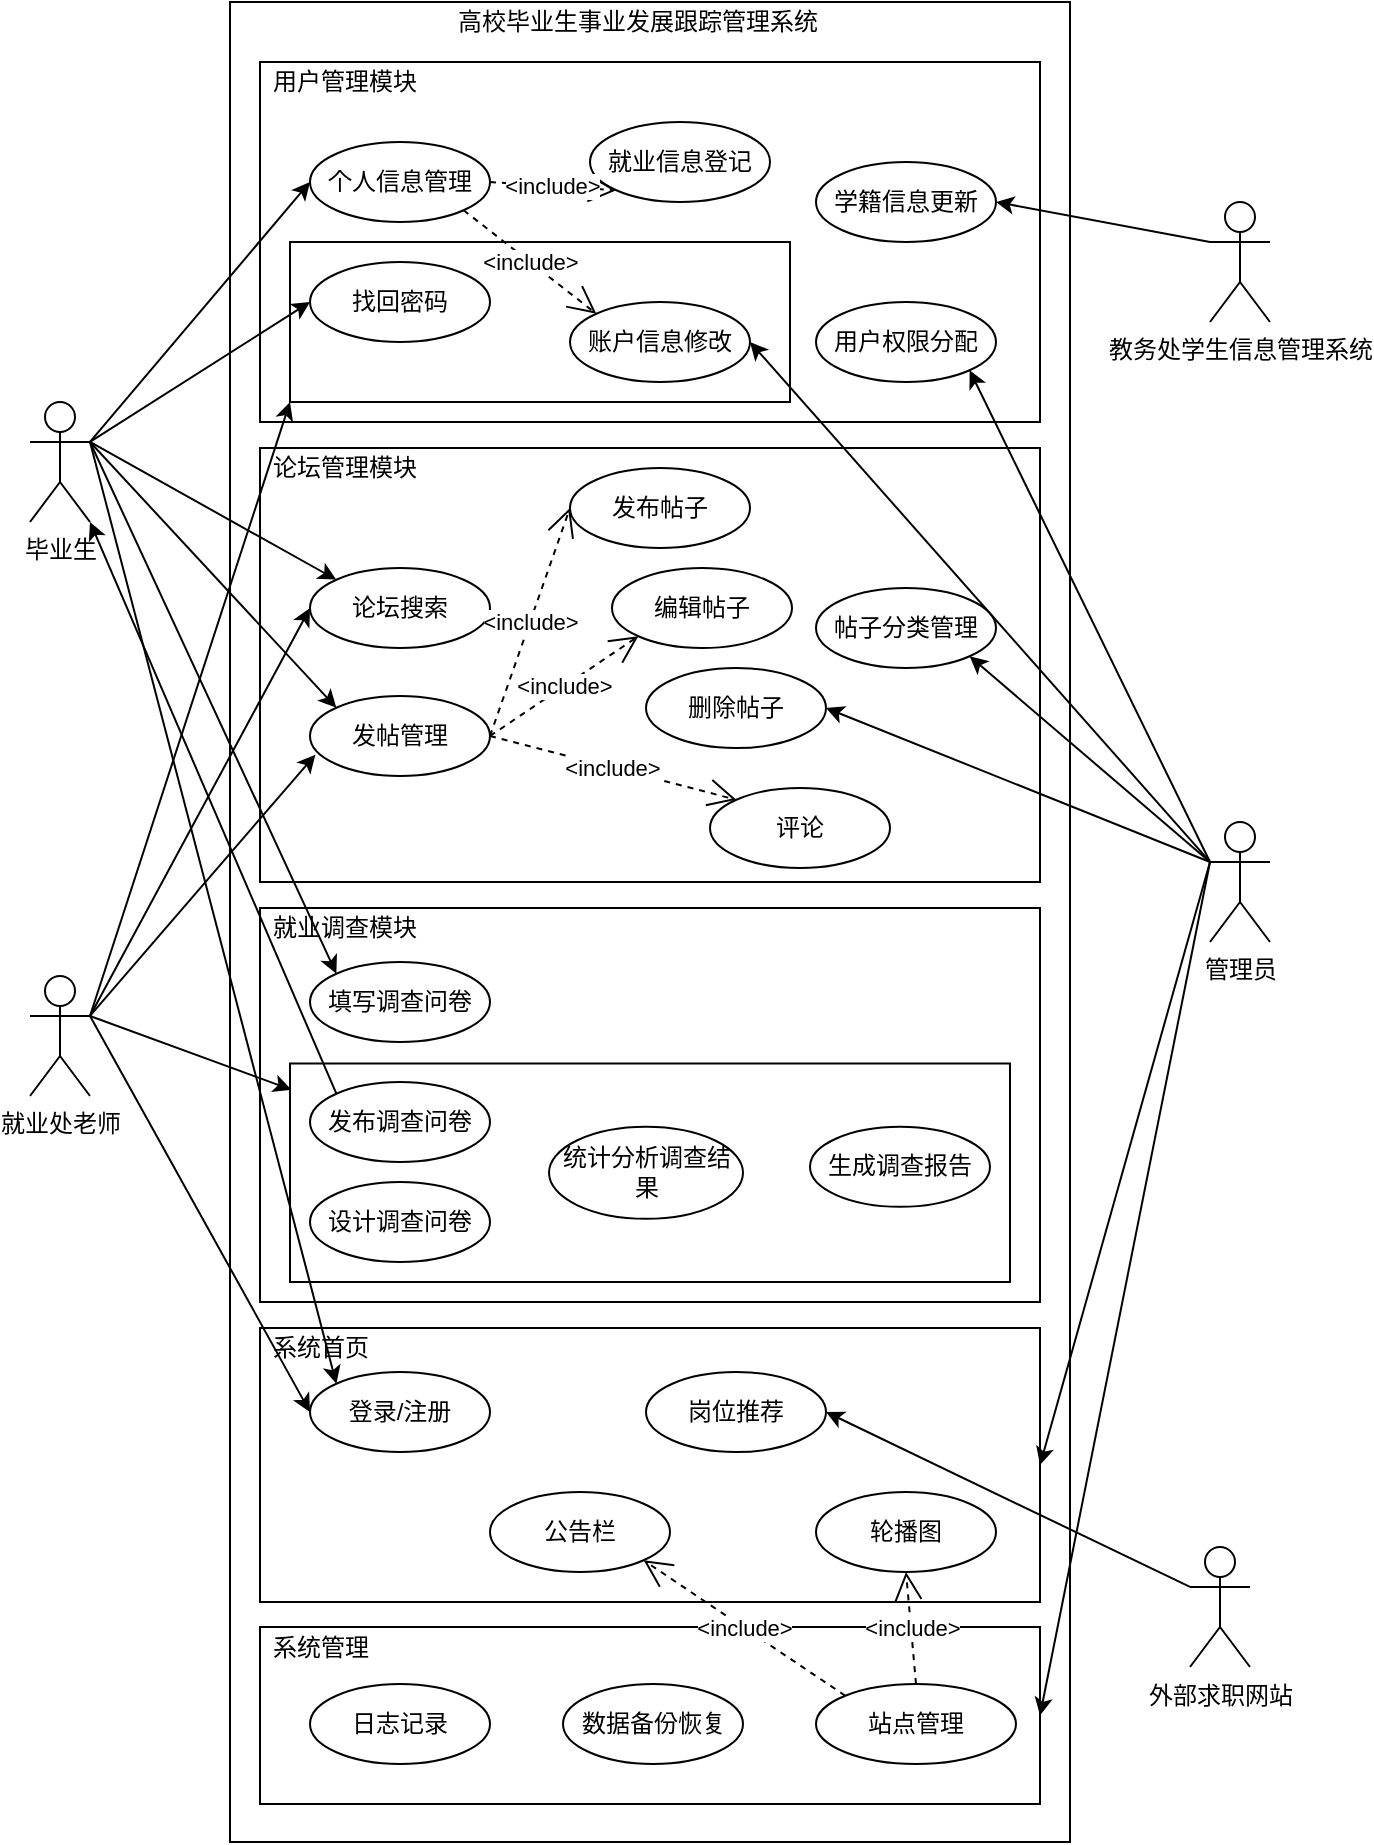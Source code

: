 <mxfile version="21.2.1" type="github">
  <diagram name="第 1 页" id="g3KXtieOOxCh1MCoZwCN">
    <mxGraphModel dx="1034" dy="477" grid="1" gridSize="10" guides="1" tooltips="1" connect="1" arrows="1" fold="1" page="1" pageScale="1" pageWidth="827" pageHeight="1169" math="0" shadow="0">
      <root>
        <mxCell id="0" />
        <mxCell id="1" parent="0" />
        <mxCell id="Fnl4j-Bfntc_kPG88lB9-66" value="" style="rounded=0;whiteSpace=wrap;html=1;" vertex="1" parent="1">
          <mxGeometry x="210" y="50" width="420" height="920" as="geometry" />
        </mxCell>
        <mxCell id="Fnl4j-Bfntc_kPG88lB9-27" value="" style="rounded=0;whiteSpace=wrap;html=1;" vertex="1" parent="1">
          <mxGeometry x="225" y="80" width="390" height="180" as="geometry" />
        </mxCell>
        <mxCell id="Fnl4j-Bfntc_kPG88lB9-40" value="" style="rounded=0;whiteSpace=wrap;html=1;" vertex="1" parent="1">
          <mxGeometry x="240" y="170" width="250" height="80" as="geometry" />
        </mxCell>
        <mxCell id="Fnl4j-Bfntc_kPG88lB9-31" value="" style="rounded=0;whiteSpace=wrap;html=1;" vertex="1" parent="1">
          <mxGeometry x="225" y="503" width="390" height="197" as="geometry" />
        </mxCell>
        <mxCell id="Fnl4j-Bfntc_kPG88lB9-37" value="" style="rounded=0;whiteSpace=wrap;html=1;" vertex="1" parent="1">
          <mxGeometry x="240" y="580.75" width="360" height="109.25" as="geometry" />
        </mxCell>
        <mxCell id="Fnl4j-Bfntc_kPG88lB9-35" value="" style="rounded=0;whiteSpace=wrap;html=1;" vertex="1" parent="1">
          <mxGeometry x="225" y="862.5" width="390" height="88.5" as="geometry" />
        </mxCell>
        <mxCell id="Fnl4j-Bfntc_kPG88lB9-33" value="" style="rounded=0;whiteSpace=wrap;html=1;" vertex="1" parent="1">
          <mxGeometry x="225" y="713" width="390" height="137" as="geometry" />
        </mxCell>
        <mxCell id="Fnl4j-Bfntc_kPG88lB9-29" value="" style="rounded=0;whiteSpace=wrap;html=1;" vertex="1" parent="1">
          <mxGeometry x="225" y="273" width="390" height="217" as="geometry" />
        </mxCell>
        <mxCell id="Fnl4j-Bfntc_kPG88lB9-45" style="rounded=0;orthogonalLoop=1;jettySize=auto;html=1;entryX=0;entryY=0.5;entryDx=0;entryDy=0;exitX=1;exitY=0.333;exitDx=0;exitDy=0;exitPerimeter=0;" edge="1" parent="1" source="UTOsZwBSe-IImrIxmHyV-1" target="UTOsZwBSe-IImrIxmHyV-7">
          <mxGeometry relative="1" as="geometry">
            <mxPoint x="190" y="240" as="sourcePoint" />
          </mxGeometry>
        </mxCell>
        <mxCell id="Fnl4j-Bfntc_kPG88lB9-46" style="rounded=0;orthogonalLoop=1;jettySize=auto;html=1;exitX=1;exitY=0.333;exitDx=0;exitDy=0;exitPerimeter=0;entryX=0;entryY=0;entryDx=0;entryDy=0;" edge="1" parent="1" source="UTOsZwBSe-IImrIxmHyV-1" target="Fnl4j-Bfntc_kPG88lB9-9">
          <mxGeometry relative="1" as="geometry" />
        </mxCell>
        <mxCell id="Fnl4j-Bfntc_kPG88lB9-47" style="rounded=0;orthogonalLoop=1;jettySize=auto;html=1;exitX=1;exitY=0.333;exitDx=0;exitDy=0;exitPerimeter=0;entryX=0;entryY=0;entryDx=0;entryDy=0;" edge="1" parent="1" source="UTOsZwBSe-IImrIxmHyV-1" target="Fnl4j-Bfntc_kPG88lB9-8">
          <mxGeometry relative="1" as="geometry" />
        </mxCell>
        <mxCell id="Fnl4j-Bfntc_kPG88lB9-48" style="rounded=0;orthogonalLoop=1;jettySize=auto;html=1;exitX=1;exitY=0.333;exitDx=0;exitDy=0;exitPerimeter=0;entryX=0;entryY=0;entryDx=0;entryDy=0;" edge="1" parent="1" source="UTOsZwBSe-IImrIxmHyV-1" target="UTOsZwBSe-IImrIxmHyV-17">
          <mxGeometry relative="1" as="geometry" />
        </mxCell>
        <mxCell id="Fnl4j-Bfntc_kPG88lB9-49" style="rounded=0;orthogonalLoop=1;jettySize=auto;html=1;exitX=1;exitY=0.333;exitDx=0;exitDy=0;exitPerimeter=0;entryX=0;entryY=0;entryDx=0;entryDy=0;" edge="1" parent="1" source="UTOsZwBSe-IImrIxmHyV-1" target="Fnl4j-Bfntc_kPG88lB9-14">
          <mxGeometry relative="1" as="geometry">
            <mxPoint x="120" y="420" as="targetPoint" />
          </mxGeometry>
        </mxCell>
        <mxCell id="Fnl4j-Bfntc_kPG88lB9-51" style="rounded=0;orthogonalLoop=1;jettySize=auto;html=1;exitX=1;exitY=0.333;exitDx=0;exitDy=0;exitPerimeter=0;entryX=0;entryY=0.5;entryDx=0;entryDy=0;" edge="1" parent="1" source="UTOsZwBSe-IImrIxmHyV-1" target="UTOsZwBSe-IImrIxmHyV-6">
          <mxGeometry relative="1" as="geometry" />
        </mxCell>
        <mxCell id="UTOsZwBSe-IImrIxmHyV-1" value="毕业生" style="shape=umlActor;verticalLabelPosition=bottom;verticalAlign=top;html=1;" parent="1" vertex="1">
          <mxGeometry x="110" y="250" width="30" height="60" as="geometry" />
        </mxCell>
        <mxCell id="UTOsZwBSe-IImrIxmHyV-6" value="个人信息管理" style="ellipse;whiteSpace=wrap;html=1;" parent="1" vertex="1">
          <mxGeometry x="250" y="120" width="90" height="40" as="geometry" />
        </mxCell>
        <mxCell id="UTOsZwBSe-IImrIxmHyV-7" value="找回密码" style="ellipse;whiteSpace=wrap;html=1;" parent="1" vertex="1">
          <mxGeometry x="250" y="180" width="90" height="40" as="geometry" />
        </mxCell>
        <mxCell id="UTOsZwBSe-IImrIxmHyV-8" value="用户权限分配" style="ellipse;whiteSpace=wrap;html=1;" parent="1" vertex="1">
          <mxGeometry x="503" y="200" width="90" height="40" as="geometry" />
        </mxCell>
        <mxCell id="UTOsZwBSe-IImrIxmHyV-9" value="帖子分类管理" style="ellipse;whiteSpace=wrap;html=1;" parent="1" vertex="1">
          <mxGeometry x="503" y="343" width="90" height="40" as="geometry" />
        </mxCell>
        <mxCell id="UTOsZwBSe-IImrIxmHyV-10" value="发布帖子" style="ellipse;whiteSpace=wrap;html=1;" parent="1" vertex="1">
          <mxGeometry x="380" y="283" width="90" height="40" as="geometry" />
        </mxCell>
        <mxCell id="UTOsZwBSe-IImrIxmHyV-11" value="编辑帖子" style="ellipse;whiteSpace=wrap;html=1;" parent="1" vertex="1">
          <mxGeometry x="401" y="333" width="90" height="40" as="geometry" />
        </mxCell>
        <mxCell id="UTOsZwBSe-IImrIxmHyV-12" value="删除帖子" style="ellipse;whiteSpace=wrap;html=1;" parent="1" vertex="1">
          <mxGeometry x="418" y="383" width="90" height="40" as="geometry" />
        </mxCell>
        <mxCell id="UTOsZwBSe-IImrIxmHyV-13" value="评论" style="ellipse;whiteSpace=wrap;html=1;" parent="1" vertex="1">
          <mxGeometry x="450" y="443" width="90" height="40" as="geometry" />
        </mxCell>
        <mxCell id="UTOsZwBSe-IImrIxmHyV-15" value="设计调查问卷" style="ellipse;whiteSpace=wrap;html=1;" parent="1" vertex="1">
          <mxGeometry x="250" y="640" width="90" height="40" as="geometry" />
        </mxCell>
        <mxCell id="Fnl4j-Bfntc_kPG88lB9-50" style="rounded=0;orthogonalLoop=1;jettySize=auto;html=1;exitX=0;exitY=0;exitDx=0;exitDy=0;entryX=1;entryY=1;entryDx=0;entryDy=0;entryPerimeter=0;" edge="1" parent="1" source="UTOsZwBSe-IImrIxmHyV-16" target="UTOsZwBSe-IImrIxmHyV-1">
          <mxGeometry relative="1" as="geometry" />
        </mxCell>
        <mxCell id="UTOsZwBSe-IImrIxmHyV-16" value="发布调查问卷" style="ellipse;whiteSpace=wrap;html=1;" parent="1" vertex="1">
          <mxGeometry x="250" y="590" width="90" height="40" as="geometry" />
        </mxCell>
        <mxCell id="UTOsZwBSe-IImrIxmHyV-17" value="填写调查问卷" style="ellipse;whiteSpace=wrap;html=1;" parent="1" vertex="1">
          <mxGeometry x="250" y="530" width="90" height="40" as="geometry" />
        </mxCell>
        <mxCell id="UTOsZwBSe-IImrIxmHyV-18" value="统计分析调查结果" style="ellipse;whiteSpace=wrap;html=1;" parent="1" vertex="1">
          <mxGeometry x="369.5" y="612.38" width="97" height="46" as="geometry" />
        </mxCell>
        <mxCell id="UTOsZwBSe-IImrIxmHyV-19" value="生成调查报告" style="ellipse;whiteSpace=wrap;html=1;" parent="1" vertex="1">
          <mxGeometry x="500" y="612.38" width="90" height="40" as="geometry" />
        </mxCell>
        <mxCell id="UTOsZwBSe-IImrIxmHyV-20" value="站点管理" style="ellipse;whiteSpace=wrap;html=1;" parent="1" vertex="1">
          <mxGeometry x="503" y="891" width="100" height="40" as="geometry" />
        </mxCell>
        <mxCell id="UTOsZwBSe-IImrIxmHyV-21" value="数据备份恢复" style="ellipse;whiteSpace=wrap;html=1;" parent="1" vertex="1">
          <mxGeometry x="376.5" y="891" width="90" height="40" as="geometry" />
        </mxCell>
        <mxCell id="UTOsZwBSe-IImrIxmHyV-22" value="日志记录" style="ellipse;whiteSpace=wrap;html=1;" parent="1" vertex="1">
          <mxGeometry x="250" y="891" width="90" height="40" as="geometry" />
        </mxCell>
        <mxCell id="Fnl4j-Bfntc_kPG88lB9-57" style="rounded=0;orthogonalLoop=1;jettySize=auto;html=1;exitX=0;exitY=0.333;exitDx=0;exitDy=0;exitPerimeter=0;entryX=1;entryY=0.5;entryDx=0;entryDy=0;" edge="1" parent="1" source="UTOsZwBSe-IImrIxmHyV-23" target="Fnl4j-Bfntc_kPG88lB9-1">
          <mxGeometry relative="1" as="geometry" />
        </mxCell>
        <mxCell id="UTOsZwBSe-IImrIxmHyV-23" value="教务处学生信息管理系统" style="shape=umlActor;verticalLabelPosition=bottom;verticalAlign=top;html=1;" parent="1" vertex="1">
          <mxGeometry x="700" y="150" width="30" height="60" as="geometry" />
        </mxCell>
        <mxCell id="UTOsZwBSe-IImrIxmHyV-24" value="岗位推荐" style="ellipse;whiteSpace=wrap;html=1;" parent="1" vertex="1">
          <mxGeometry x="418" y="735" width="90" height="40" as="geometry" />
        </mxCell>
        <mxCell id="UTOsZwBSe-IImrIxmHyV-25" value="公告栏" style="ellipse;whiteSpace=wrap;html=1;" parent="1" vertex="1">
          <mxGeometry x="340" y="795" width="90" height="40" as="geometry" />
        </mxCell>
        <mxCell id="UTOsZwBSe-IImrIxmHyV-26" value="轮播图" style="ellipse;whiteSpace=wrap;html=1;" parent="1" vertex="1">
          <mxGeometry x="503" y="795" width="90" height="40" as="geometry" />
        </mxCell>
        <mxCell id="Fnl4j-Bfntc_kPG88lB9-1" value="&lt;p data-pm-slice=&quot;1 1 [&amp;quot;tiptapChildEditor&amp;quot;,{&amp;quot;id&amp;quot;:&amp;quot;e817d616-326c-4b41-b6dc-7bb358bc09d3&amp;quot;,&amp;quot;shapeId&amp;quot;:&amp;quot;XshJCinQH6B&amp;quot;,&amp;quot;textId&amp;quot;:&amp;quot;TKFUad1yQei&amp;quot;}]&quot;&gt;学籍信息更新&lt;/p&gt;" style="ellipse;whiteSpace=wrap;html=1;" vertex="1" parent="1">
          <mxGeometry x="503" y="130" width="90" height="40" as="geometry" />
        </mxCell>
        <mxCell id="Fnl4j-Bfntc_kPG88lB9-3" value="就业信息登记" style="ellipse;whiteSpace=wrap;html=1;" vertex="1" parent="1">
          <mxGeometry x="390" y="110" width="90" height="40" as="geometry" />
        </mxCell>
        <mxCell id="Fnl4j-Bfntc_kPG88lB9-4" value="&lt;p data-pm-slice=&quot;1 1 [&amp;quot;tiptapChildEditor&amp;quot;,{&amp;quot;id&amp;quot;:&amp;quot;5b331459-5b1a-4e84-ab46-a7ef1c0be3f7&amp;quot;,&amp;quot;shapeId&amp;quot;:&amp;quot;zZ1ZgChu6we&amp;quot;,&amp;quot;textId&amp;quot;:&amp;quot;TKFUad1yQei&amp;quot;}]&quot;&gt;账户信息修改&lt;/p&gt;" style="ellipse;whiteSpace=wrap;html=1;" vertex="1" parent="1">
          <mxGeometry x="380" y="200" width="90" height="40" as="geometry" />
        </mxCell>
        <mxCell id="Fnl4j-Bfntc_kPG88lB9-8" value="发帖管理" style="ellipse;whiteSpace=wrap;html=1;" vertex="1" parent="1">
          <mxGeometry x="250" y="397" width="90" height="40" as="geometry" />
        </mxCell>
        <mxCell id="Fnl4j-Bfntc_kPG88lB9-9" value="论坛搜索" style="ellipse;whiteSpace=wrap;html=1;" vertex="1" parent="1">
          <mxGeometry x="250" y="333" width="90" height="40" as="geometry" />
        </mxCell>
        <mxCell id="Fnl4j-Bfntc_kPG88lB9-10" value="&amp;lt;include&amp;gt;" style="endArrow=open;endSize=12;dashed=1;html=1;rounded=0;exitX=1;exitY=0.5;exitDx=0;exitDy=0;entryX=0;entryY=0.5;entryDx=0;entryDy=0;" edge="1" parent="1" source="Fnl4j-Bfntc_kPG88lB9-8" target="UTOsZwBSe-IImrIxmHyV-10">
          <mxGeometry width="160" relative="1" as="geometry">
            <mxPoint x="335" y="453" as="sourcePoint" />
            <mxPoint x="388" y="519" as="targetPoint" />
            <mxPoint as="offset" />
          </mxGeometry>
        </mxCell>
        <mxCell id="Fnl4j-Bfntc_kPG88lB9-11" value="&amp;lt;include&amp;gt;" style="endArrow=open;endSize=12;dashed=1;html=1;rounded=0;exitX=1;exitY=0.5;exitDx=0;exitDy=0;entryX=0;entryY=1;entryDx=0;entryDy=0;" edge="1" parent="1" source="Fnl4j-Bfntc_kPG88lB9-8" target="UTOsZwBSe-IImrIxmHyV-11">
          <mxGeometry width="160" relative="1" as="geometry">
            <mxPoint x="360" y="173" as="sourcePoint" />
            <mxPoint x="413" y="239" as="targetPoint" />
            <mxPoint as="offset" />
          </mxGeometry>
        </mxCell>
        <mxCell id="Fnl4j-Bfntc_kPG88lB9-13" value="&amp;lt;include&amp;gt;" style="endArrow=open;endSize=12;dashed=1;html=1;rounded=0;exitX=1;exitY=0.5;exitDx=0;exitDy=0;entryX=0;entryY=0;entryDx=0;entryDy=0;" edge="1" parent="1" source="Fnl4j-Bfntc_kPG88lB9-8" target="UTOsZwBSe-IImrIxmHyV-13">
          <mxGeometry width="160" relative="1" as="geometry">
            <mxPoint x="380" y="193" as="sourcePoint" />
            <mxPoint x="433" y="259" as="targetPoint" />
            <mxPoint as="offset" />
          </mxGeometry>
        </mxCell>
        <mxCell id="Fnl4j-Bfntc_kPG88lB9-14" value="登录/注册" style="ellipse;whiteSpace=wrap;html=1;" vertex="1" parent="1">
          <mxGeometry x="250" y="735" width="90" height="40" as="geometry" />
        </mxCell>
        <mxCell id="Fnl4j-Bfntc_kPG88lB9-52" style="rounded=0;orthogonalLoop=1;jettySize=auto;html=1;exitX=1;exitY=0.333;exitDx=0;exitDy=0;exitPerimeter=0;entryX=0;entryY=1;entryDx=0;entryDy=0;" edge="1" parent="1" source="Fnl4j-Bfntc_kPG88lB9-17" target="Fnl4j-Bfntc_kPG88lB9-40">
          <mxGeometry relative="1" as="geometry" />
        </mxCell>
        <mxCell id="Fnl4j-Bfntc_kPG88lB9-53" style="rounded=0;orthogonalLoop=1;jettySize=auto;html=1;exitX=1;exitY=0.333;exitDx=0;exitDy=0;exitPerimeter=0;entryX=0;entryY=0.5;entryDx=0;entryDy=0;" edge="1" parent="1" source="Fnl4j-Bfntc_kPG88lB9-17" target="Fnl4j-Bfntc_kPG88lB9-9">
          <mxGeometry relative="1" as="geometry" />
        </mxCell>
        <mxCell id="Fnl4j-Bfntc_kPG88lB9-54" style="rounded=0;orthogonalLoop=1;jettySize=auto;html=1;exitX=1;exitY=0.333;exitDx=0;exitDy=0;exitPerimeter=0;entryX=0.03;entryY=0.733;entryDx=0;entryDy=0;entryPerimeter=0;" edge="1" parent="1" source="Fnl4j-Bfntc_kPG88lB9-17" target="Fnl4j-Bfntc_kPG88lB9-8">
          <mxGeometry relative="1" as="geometry" />
        </mxCell>
        <mxCell id="Fnl4j-Bfntc_kPG88lB9-55" style="rounded=0;orthogonalLoop=1;jettySize=auto;html=1;exitX=1;exitY=0.333;exitDx=0;exitDy=0;exitPerimeter=0;entryX=0.002;entryY=0.12;entryDx=0;entryDy=0;entryPerimeter=0;" edge="1" parent="1" source="Fnl4j-Bfntc_kPG88lB9-17" target="Fnl4j-Bfntc_kPG88lB9-37">
          <mxGeometry relative="1" as="geometry" />
        </mxCell>
        <mxCell id="Fnl4j-Bfntc_kPG88lB9-56" style="rounded=0;orthogonalLoop=1;jettySize=auto;html=1;exitX=1;exitY=0.333;exitDx=0;exitDy=0;exitPerimeter=0;entryX=0;entryY=0.5;entryDx=0;entryDy=0;" edge="1" parent="1" source="Fnl4j-Bfntc_kPG88lB9-17" target="Fnl4j-Bfntc_kPG88lB9-14">
          <mxGeometry relative="1" as="geometry" />
        </mxCell>
        <mxCell id="Fnl4j-Bfntc_kPG88lB9-17" value="就业处老师" style="shape=umlActor;verticalLabelPosition=bottom;verticalAlign=top;html=1;" vertex="1" parent="1">
          <mxGeometry x="110" y="537" width="30" height="60" as="geometry" />
        </mxCell>
        <mxCell id="Fnl4j-Bfntc_kPG88lB9-59" style="rounded=0;orthogonalLoop=1;jettySize=auto;html=1;exitX=0;exitY=0.333;exitDx=0;exitDy=0;exitPerimeter=0;entryX=1;entryY=0.5;entryDx=0;entryDy=0;" edge="1" parent="1" source="Fnl4j-Bfntc_kPG88lB9-18" target="UTOsZwBSe-IImrIxmHyV-24">
          <mxGeometry relative="1" as="geometry" />
        </mxCell>
        <mxCell id="Fnl4j-Bfntc_kPG88lB9-18" value="外部求职网站" style="shape=umlActor;verticalLabelPosition=bottom;verticalAlign=top;html=1;" vertex="1" parent="1">
          <mxGeometry x="690" y="822.5" width="30" height="60" as="geometry" />
        </mxCell>
        <mxCell id="Fnl4j-Bfntc_kPG88lB9-60" style="rounded=0;orthogonalLoop=1;jettySize=auto;html=1;exitX=0;exitY=0.333;exitDx=0;exitDy=0;exitPerimeter=0;entryX=1;entryY=1;entryDx=0;entryDy=0;" edge="1" parent="1" source="Fnl4j-Bfntc_kPG88lB9-20" target="UTOsZwBSe-IImrIxmHyV-8">
          <mxGeometry relative="1" as="geometry" />
        </mxCell>
        <mxCell id="Fnl4j-Bfntc_kPG88lB9-61" style="rounded=0;orthogonalLoop=1;jettySize=auto;html=1;exitX=0;exitY=0.333;exitDx=0;exitDy=0;exitPerimeter=0;entryX=1;entryY=0.5;entryDx=0;entryDy=0;" edge="1" parent="1" source="Fnl4j-Bfntc_kPG88lB9-20" target="Fnl4j-Bfntc_kPG88lB9-4">
          <mxGeometry relative="1" as="geometry" />
        </mxCell>
        <mxCell id="Fnl4j-Bfntc_kPG88lB9-62" style="rounded=0;orthogonalLoop=1;jettySize=auto;html=1;exitX=0;exitY=0.333;exitDx=0;exitDy=0;exitPerimeter=0;entryX=1;entryY=1;entryDx=0;entryDy=0;" edge="1" parent="1" source="Fnl4j-Bfntc_kPG88lB9-20" target="UTOsZwBSe-IImrIxmHyV-9">
          <mxGeometry relative="1" as="geometry" />
        </mxCell>
        <mxCell id="Fnl4j-Bfntc_kPG88lB9-63" style="rounded=0;orthogonalLoop=1;jettySize=auto;html=1;exitX=0;exitY=0.333;exitDx=0;exitDy=0;exitPerimeter=0;entryX=1;entryY=0.5;entryDx=0;entryDy=0;" edge="1" parent="1" source="Fnl4j-Bfntc_kPG88lB9-20" target="UTOsZwBSe-IImrIxmHyV-12">
          <mxGeometry relative="1" as="geometry" />
        </mxCell>
        <mxCell id="Fnl4j-Bfntc_kPG88lB9-64" style="rounded=0;orthogonalLoop=1;jettySize=auto;html=1;exitX=0;exitY=0.333;exitDx=0;exitDy=0;exitPerimeter=0;entryX=1;entryY=0.5;entryDx=0;entryDy=0;" edge="1" parent="1" source="Fnl4j-Bfntc_kPG88lB9-20" target="Fnl4j-Bfntc_kPG88lB9-33">
          <mxGeometry relative="1" as="geometry" />
        </mxCell>
        <mxCell id="Fnl4j-Bfntc_kPG88lB9-65" style="rounded=0;orthogonalLoop=1;jettySize=auto;html=1;exitX=0;exitY=0.333;exitDx=0;exitDy=0;exitPerimeter=0;entryX=1;entryY=0.5;entryDx=0;entryDy=0;" edge="1" parent="1" source="Fnl4j-Bfntc_kPG88lB9-20" target="Fnl4j-Bfntc_kPG88lB9-35">
          <mxGeometry relative="1" as="geometry" />
        </mxCell>
        <mxCell id="Fnl4j-Bfntc_kPG88lB9-20" value="管理员" style="shape=umlActor;verticalLabelPosition=bottom;verticalAlign=top;html=1;" vertex="1" parent="1">
          <mxGeometry x="700" y="460" width="30" height="60" as="geometry" />
        </mxCell>
        <mxCell id="Fnl4j-Bfntc_kPG88lB9-25" value="高校毕业生事业发展跟踪管理系统" style="text;html=1;strokeColor=none;fillColor=none;align=center;verticalAlign=middle;whiteSpace=wrap;rounded=0;" vertex="1" parent="1">
          <mxGeometry x="319" y="50" width="190" height="20" as="geometry" />
        </mxCell>
        <mxCell id="Fnl4j-Bfntc_kPG88lB9-28" value="用户管理模块" style="text;html=1;strokeColor=none;fillColor=none;align=center;verticalAlign=middle;whiteSpace=wrap;rounded=0;" vertex="1" parent="1">
          <mxGeometry x="225" y="80" width="85" height="20" as="geometry" />
        </mxCell>
        <mxCell id="Fnl4j-Bfntc_kPG88lB9-30" value="论坛管理模块" style="text;html=1;strokeColor=none;fillColor=none;align=center;verticalAlign=middle;whiteSpace=wrap;rounded=0;" vertex="1" parent="1">
          <mxGeometry x="225" y="273" width="85" height="20" as="geometry" />
        </mxCell>
        <mxCell id="Fnl4j-Bfntc_kPG88lB9-32" value="就业调查模块" style="text;html=1;strokeColor=none;fillColor=none;align=center;verticalAlign=middle;whiteSpace=wrap;rounded=0;" vertex="1" parent="1">
          <mxGeometry x="225" y="503" width="85" height="20" as="geometry" />
        </mxCell>
        <mxCell id="Fnl4j-Bfntc_kPG88lB9-34" value="系统首页" style="text;html=1;strokeColor=none;fillColor=none;align=center;verticalAlign=middle;whiteSpace=wrap;rounded=0;" vertex="1" parent="1">
          <mxGeometry x="213" y="713" width="85" height="20" as="geometry" />
        </mxCell>
        <mxCell id="Fnl4j-Bfntc_kPG88lB9-36" value="系统管理" style="text;html=1;strokeColor=none;fillColor=none;align=center;verticalAlign=middle;whiteSpace=wrap;rounded=0;" vertex="1" parent="1">
          <mxGeometry x="213" y="862.5" width="85" height="20" as="geometry" />
        </mxCell>
        <mxCell id="Fnl4j-Bfntc_kPG88lB9-38" value="&amp;lt;include&amp;gt;" style="endArrow=open;endSize=12;dashed=1;html=1;rounded=0;exitX=0.5;exitY=0;exitDx=0;exitDy=0;entryX=0.5;entryY=1;entryDx=0;entryDy=0;" edge="1" parent="1" source="UTOsZwBSe-IImrIxmHyV-20" target="UTOsZwBSe-IImrIxmHyV-26">
          <mxGeometry width="160" relative="1" as="geometry">
            <mxPoint x="580" y="882.5" as="sourcePoint" />
            <mxPoint x="620" y="768.5" as="targetPoint" />
            <mxPoint as="offset" />
          </mxGeometry>
        </mxCell>
        <mxCell id="Fnl4j-Bfntc_kPG88lB9-39" value="&amp;lt;include&amp;gt;" style="endArrow=open;endSize=12;dashed=1;html=1;rounded=0;exitX=0;exitY=0;exitDx=0;exitDy=0;entryX=1;entryY=1;entryDx=0;entryDy=0;" edge="1" parent="1" source="UTOsZwBSe-IImrIxmHyV-20" target="UTOsZwBSe-IImrIxmHyV-25">
          <mxGeometry width="160" relative="1" as="geometry">
            <mxPoint x="563" y="901" as="sourcePoint" />
            <mxPoint x="558" y="845" as="targetPoint" />
            <mxPoint as="offset" />
          </mxGeometry>
        </mxCell>
        <mxCell id="Fnl4j-Bfntc_kPG88lB9-43" value="&amp;lt;include&amp;gt;" style="endArrow=open;endSize=12;dashed=1;html=1;rounded=0;exitX=1;exitY=0.5;exitDx=0;exitDy=0;entryX=0;entryY=1;entryDx=0;entryDy=0;" edge="1" parent="1" source="UTOsZwBSe-IImrIxmHyV-6" target="Fnl4j-Bfntc_kPG88lB9-3">
          <mxGeometry width="160" relative="1" as="geometry">
            <mxPoint x="350" y="427" as="sourcePoint" />
            <mxPoint x="390" y="313" as="targetPoint" />
            <mxPoint as="offset" />
          </mxGeometry>
        </mxCell>
        <mxCell id="Fnl4j-Bfntc_kPG88lB9-44" value="&amp;lt;include&amp;gt;" style="endArrow=open;endSize=12;dashed=1;html=1;rounded=0;exitX=1;exitY=1;exitDx=0;exitDy=0;entryX=0;entryY=0;entryDx=0;entryDy=0;" edge="1" parent="1" source="UTOsZwBSe-IImrIxmHyV-6" target="Fnl4j-Bfntc_kPG88lB9-4">
          <mxGeometry width="160" relative="1" as="geometry">
            <mxPoint x="350" y="150" as="sourcePoint" />
            <mxPoint x="403" y="164" as="targetPoint" />
            <mxPoint as="offset" />
          </mxGeometry>
        </mxCell>
      </root>
    </mxGraphModel>
  </diagram>
</mxfile>
